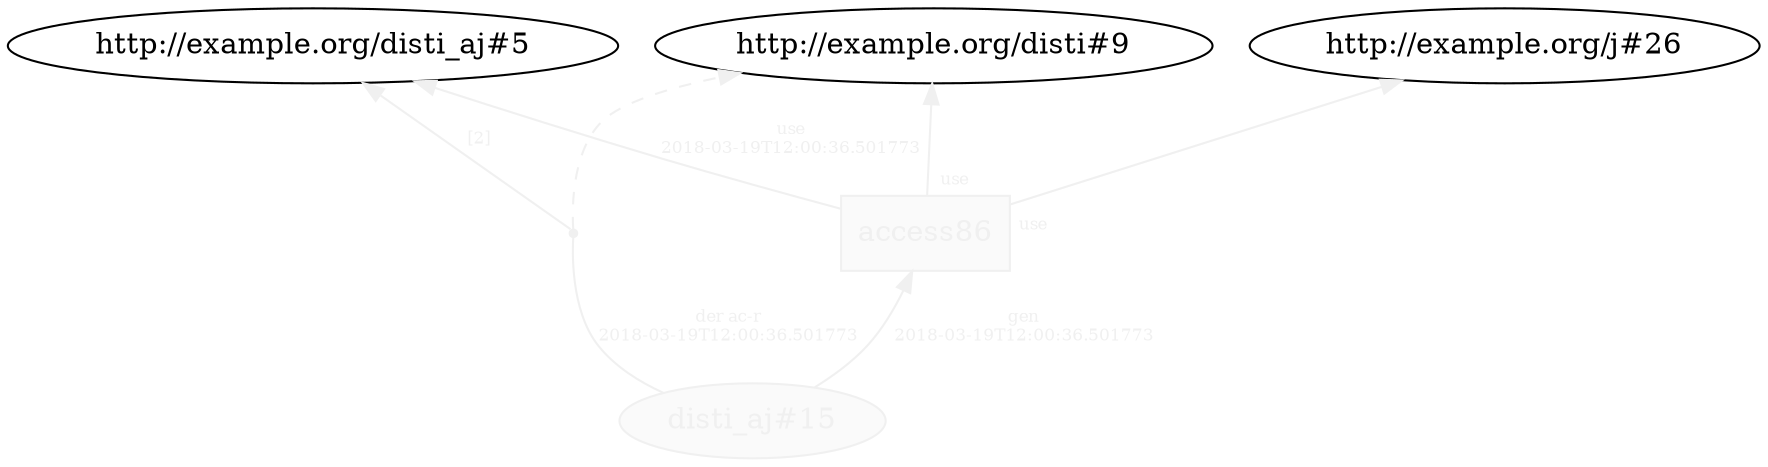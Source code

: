 digraph "PROV" { size="16,12"; rankdir="BT";
"http://example.org/disti_aj#15" [fillcolor="#FAFAFA",color="#F0F0F0",style="filled",fontcolor="#F0F0F0",label="disti_aj#15",URL="http://example.org/disti_aj#15"]
"http://example.org/access86" [fillcolor="#FAFAFA",color="#F0F0F0",shape="polygon",sides="4",style="filled",fontcolor="#F0F0F0",label="access86",URL="http://example.org/access86"]
"bn0" [shape="point",label="",fontcolor="#F0F0F0",color="#F0F0F0"]
"http://example.org/disti_aj#15" -> "bn0" [fontsize="8",distance="1.5",angle="60.0",rotation="20",label="der ac-r
2018-03-19T12:00:36.501773",arrowhead="none",fontcolor="#F0F0F0",color="#F0F0F0"]
"bn0" -> "http://example.org/disti#9" [style="dashed",fontcolor="#F0F0F0",color="#F0F0F0"]
"bn0" -> "http://example.org/disti_aj#5" [fontsize="8",distance="1.5",angle="60.0",rotation="20",label="[2]",fontcolor="#F0F0F0",color="#F0F0F0"]
"http://example.org/access86" -> "http://example.org/disti#9" [labelfontsize="8",labeldistance="1.5",labelangle="60.0",rotation="20",taillabel="use",fontcolor="#F0F0F0",color="#F0F0F0"]
"http://example.org/access86" -> "http://example.org/j#26" [labelfontsize="8",labeldistance="1.5",labelangle="60.0",rotation="20",taillabel="use",fontcolor="#F0F0F0",color="#F0F0F0"]
"http://example.org/access86" -> "http://example.org/disti_aj#5" [fontsize="8",distance="1.5",angle="60.0",rotation="20",label="use
2018-03-19T12:00:36.501773",fontcolor="#F0F0F0",color="#F0F0F0"]
"http://example.org/disti_aj#15" -> "http://example.org/access86" [fontsize="8",distance="1.5",angle="60.0",rotation="20",label="gen
2018-03-19T12:00:36.501773",fontcolor="#F0F0F0",color="#F0F0F0"]
}